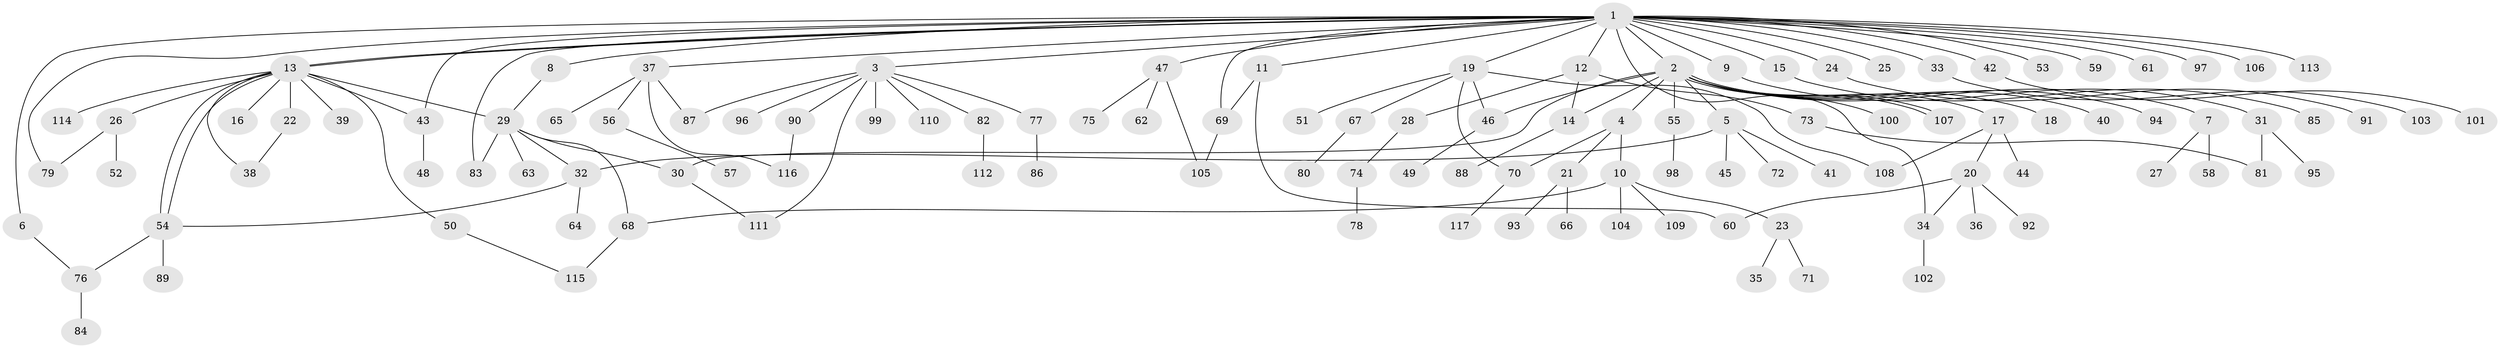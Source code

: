// coarse degree distribution, {28: 0.012048192771084338, 15: 0.012048192771084338, 9: 0.012048192771084338, 4: 0.07228915662650602, 2: 0.21686746987951808, 7: 0.024096385542168676, 3: 0.12048192771084337, 13: 0.012048192771084338, 1: 0.5180722891566265}
// Generated by graph-tools (version 1.1) at 2025/41/03/06/25 10:41:51]
// undirected, 117 vertices, 142 edges
graph export_dot {
graph [start="1"]
  node [color=gray90,style=filled];
  1;
  2;
  3;
  4;
  5;
  6;
  7;
  8;
  9;
  10;
  11;
  12;
  13;
  14;
  15;
  16;
  17;
  18;
  19;
  20;
  21;
  22;
  23;
  24;
  25;
  26;
  27;
  28;
  29;
  30;
  31;
  32;
  33;
  34;
  35;
  36;
  37;
  38;
  39;
  40;
  41;
  42;
  43;
  44;
  45;
  46;
  47;
  48;
  49;
  50;
  51;
  52;
  53;
  54;
  55;
  56;
  57;
  58;
  59;
  60;
  61;
  62;
  63;
  64;
  65;
  66;
  67;
  68;
  69;
  70;
  71;
  72;
  73;
  74;
  75;
  76;
  77;
  78;
  79;
  80;
  81;
  82;
  83;
  84;
  85;
  86;
  87;
  88;
  89;
  90;
  91;
  92;
  93;
  94;
  95;
  96;
  97;
  98;
  99;
  100;
  101;
  102;
  103;
  104;
  105;
  106;
  107;
  108;
  109;
  110;
  111;
  112;
  113;
  114;
  115;
  116;
  117;
  1 -- 2;
  1 -- 3;
  1 -- 6;
  1 -- 8;
  1 -- 9;
  1 -- 11;
  1 -- 12;
  1 -- 13;
  1 -- 13;
  1 -- 15;
  1 -- 19;
  1 -- 24;
  1 -- 25;
  1 -- 33;
  1 -- 34;
  1 -- 37;
  1 -- 42;
  1 -- 43;
  1 -- 47;
  1 -- 53;
  1 -- 59;
  1 -- 61;
  1 -- 69;
  1 -- 79;
  1 -- 83;
  1 -- 97;
  1 -- 106;
  1 -- 113;
  2 -- 4;
  2 -- 5;
  2 -- 7;
  2 -- 14;
  2 -- 17;
  2 -- 18;
  2 -- 30;
  2 -- 40;
  2 -- 46;
  2 -- 55;
  2 -- 94;
  2 -- 100;
  2 -- 107;
  2 -- 107;
  3 -- 77;
  3 -- 82;
  3 -- 87;
  3 -- 90;
  3 -- 96;
  3 -- 99;
  3 -- 110;
  3 -- 111;
  4 -- 10;
  4 -- 21;
  4 -- 70;
  5 -- 32;
  5 -- 41;
  5 -- 45;
  5 -- 72;
  6 -- 76;
  7 -- 27;
  7 -- 58;
  8 -- 29;
  9 -- 31;
  10 -- 23;
  10 -- 68;
  10 -- 104;
  10 -- 109;
  11 -- 60;
  11 -- 69;
  12 -- 14;
  12 -- 28;
  12 -- 73;
  13 -- 16;
  13 -- 22;
  13 -- 26;
  13 -- 29;
  13 -- 38;
  13 -- 39;
  13 -- 43;
  13 -- 50;
  13 -- 54;
  13 -- 54;
  13 -- 114;
  14 -- 88;
  15 -- 85;
  17 -- 20;
  17 -- 44;
  17 -- 108;
  19 -- 46;
  19 -- 51;
  19 -- 67;
  19 -- 70;
  19 -- 108;
  20 -- 34;
  20 -- 36;
  20 -- 60;
  20 -- 92;
  21 -- 66;
  21 -- 93;
  22 -- 38;
  23 -- 35;
  23 -- 71;
  24 -- 91;
  26 -- 52;
  26 -- 79;
  28 -- 74;
  29 -- 30;
  29 -- 32;
  29 -- 63;
  29 -- 68;
  29 -- 83;
  30 -- 111;
  31 -- 81;
  31 -- 95;
  32 -- 54;
  32 -- 64;
  33 -- 103;
  34 -- 102;
  37 -- 56;
  37 -- 65;
  37 -- 87;
  37 -- 116;
  42 -- 101;
  43 -- 48;
  46 -- 49;
  47 -- 62;
  47 -- 75;
  47 -- 105;
  50 -- 115;
  54 -- 76;
  54 -- 89;
  55 -- 98;
  56 -- 57;
  67 -- 80;
  68 -- 115;
  69 -- 105;
  70 -- 117;
  73 -- 81;
  74 -- 78;
  76 -- 84;
  77 -- 86;
  82 -- 112;
  90 -- 116;
}
